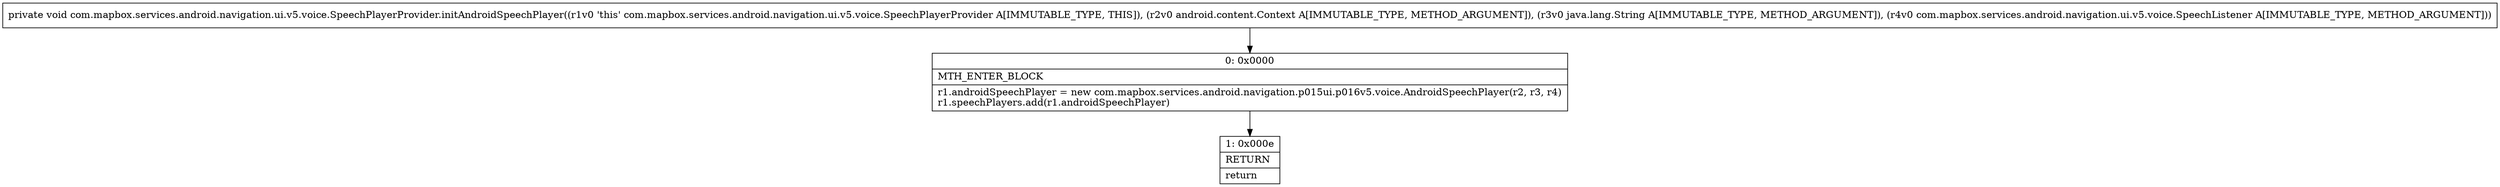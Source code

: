 digraph "CFG forcom.mapbox.services.android.navigation.ui.v5.voice.SpeechPlayerProvider.initAndroidSpeechPlayer(Landroid\/content\/Context;Ljava\/lang\/String;Lcom\/mapbox\/services\/android\/navigation\/ui\/v5\/voice\/SpeechListener;)V" {
Node_0 [shape=record,label="{0\:\ 0x0000|MTH_ENTER_BLOCK\l|r1.androidSpeechPlayer = new com.mapbox.services.android.navigation.p015ui.p016v5.voice.AndroidSpeechPlayer(r2, r3, r4)\lr1.speechPlayers.add(r1.androidSpeechPlayer)\l}"];
Node_1 [shape=record,label="{1\:\ 0x000e|RETURN\l|return\l}"];
MethodNode[shape=record,label="{private void com.mapbox.services.android.navigation.ui.v5.voice.SpeechPlayerProvider.initAndroidSpeechPlayer((r1v0 'this' com.mapbox.services.android.navigation.ui.v5.voice.SpeechPlayerProvider A[IMMUTABLE_TYPE, THIS]), (r2v0 android.content.Context A[IMMUTABLE_TYPE, METHOD_ARGUMENT]), (r3v0 java.lang.String A[IMMUTABLE_TYPE, METHOD_ARGUMENT]), (r4v0 com.mapbox.services.android.navigation.ui.v5.voice.SpeechListener A[IMMUTABLE_TYPE, METHOD_ARGUMENT])) }"];
MethodNode -> Node_0;
Node_0 -> Node_1;
}

